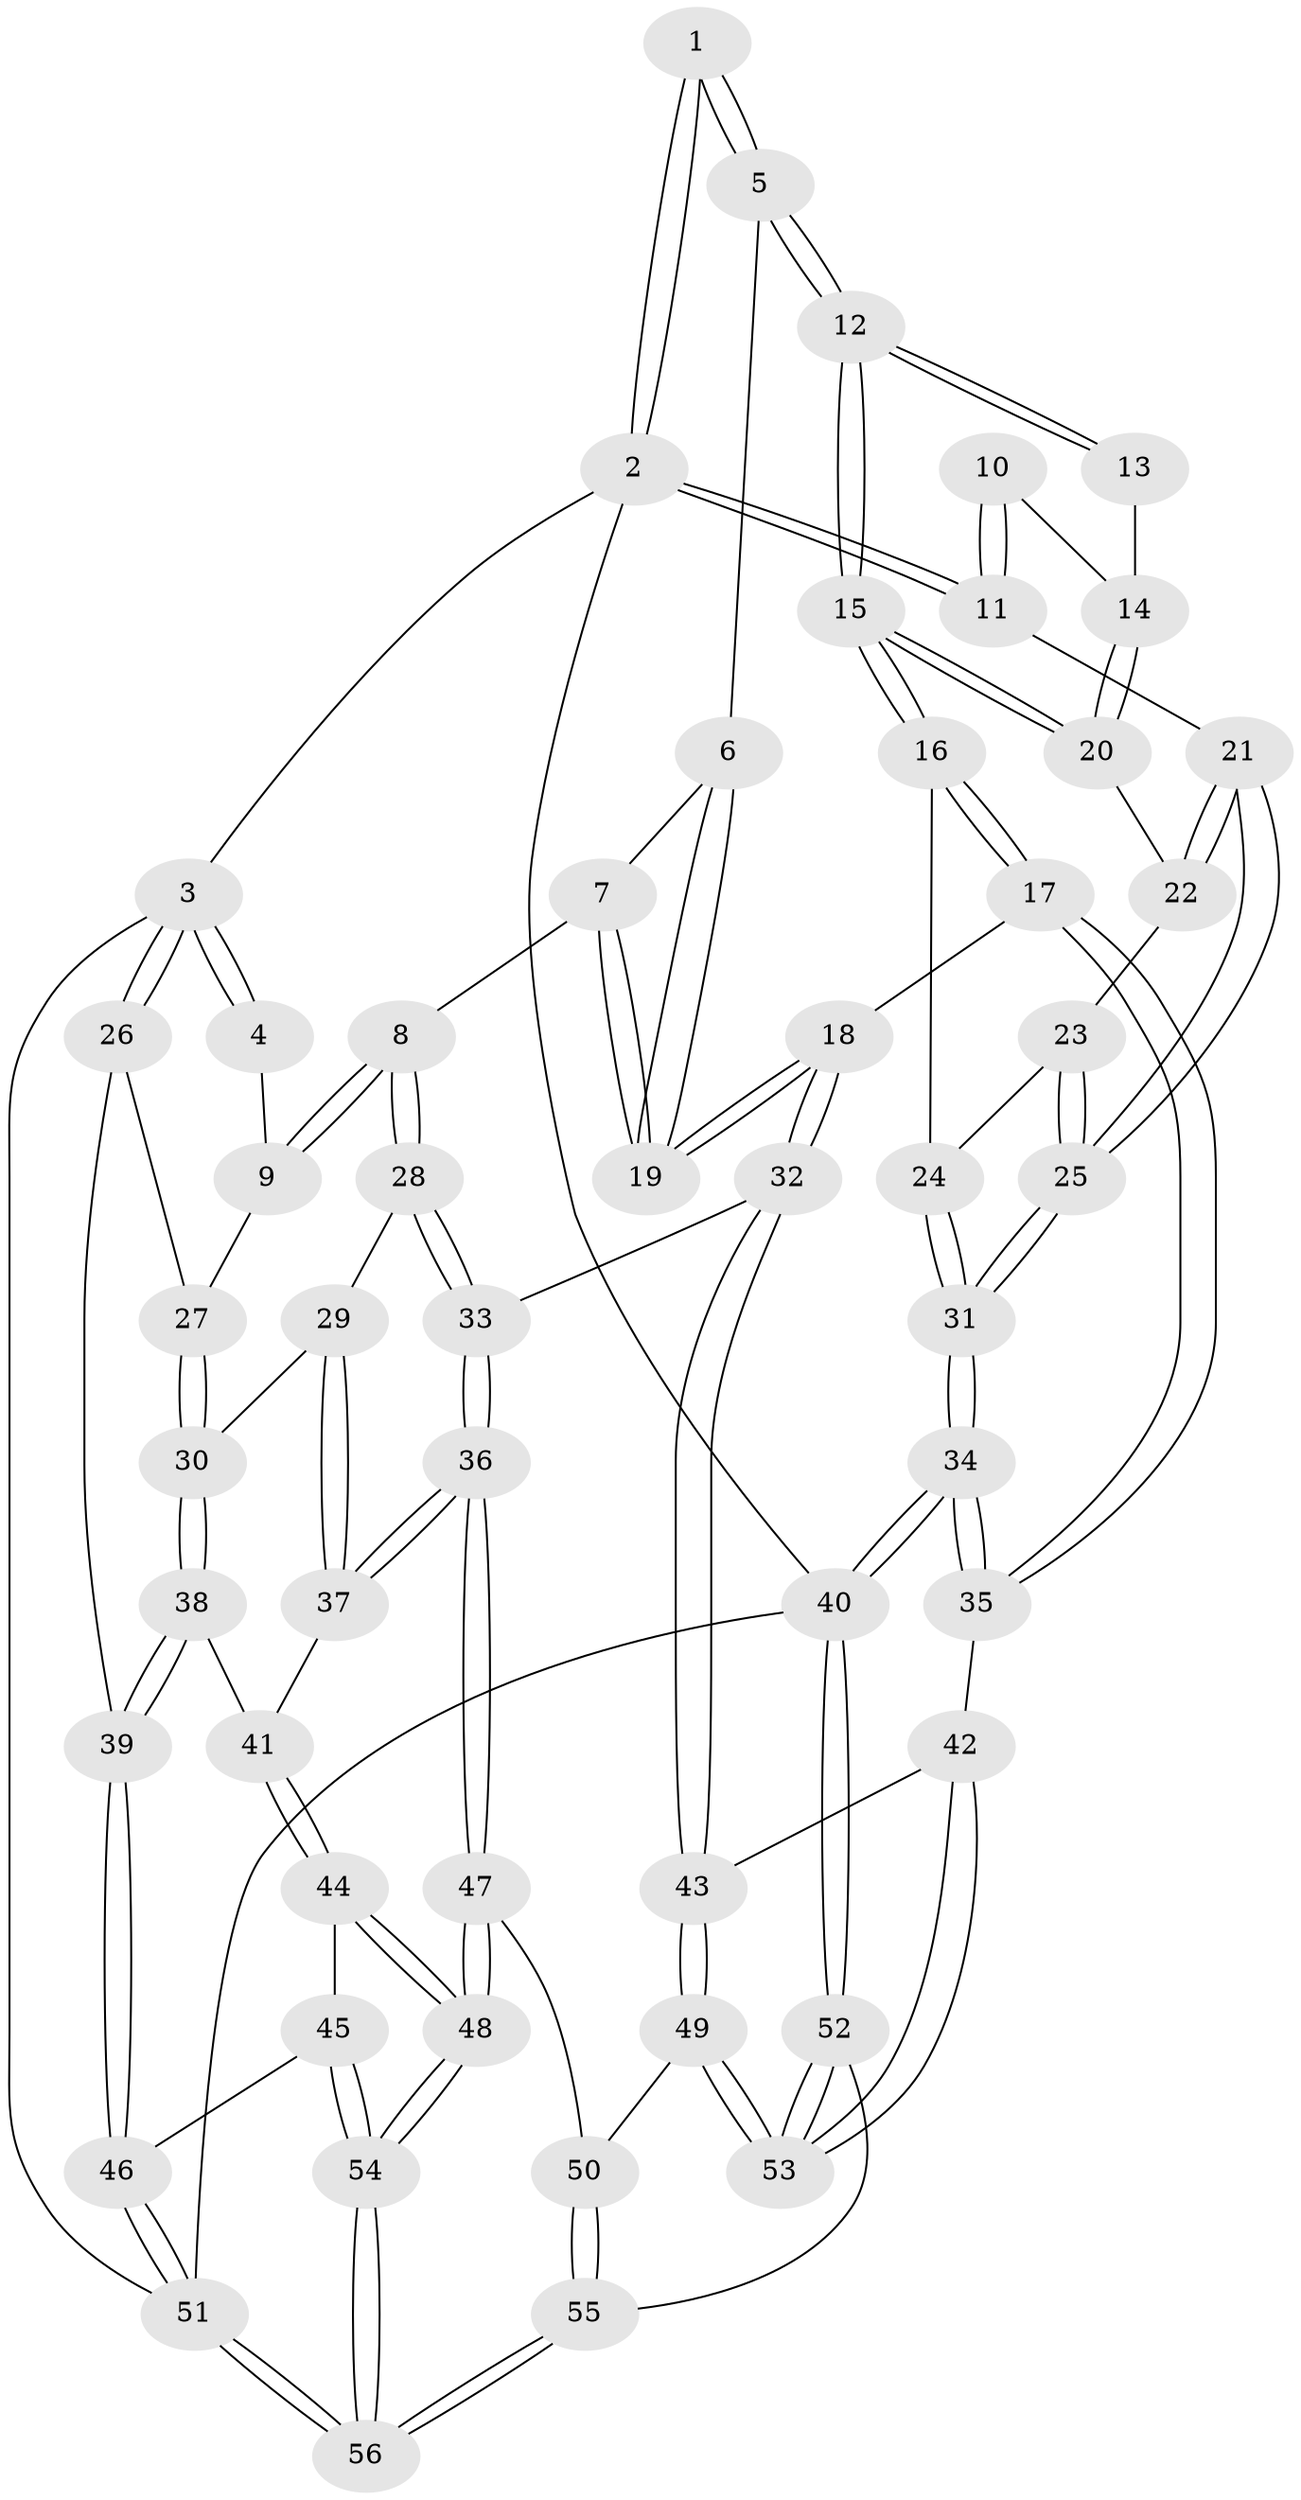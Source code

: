 // coarse degree distribution, {4: 0.3548387096774194, 7: 0.06451612903225806, 2: 0.03225806451612903, 3: 0.25806451612903225, 5: 0.1935483870967742, 6: 0.0967741935483871}
// Generated by graph-tools (version 1.1) at 2025/42/03/06/25 10:42:33]
// undirected, 56 vertices, 137 edges
graph export_dot {
graph [start="1"]
  node [color=gray90,style=filled];
  1 [pos="+0.5633065705156572+0"];
  2 [pos="+1+0"];
  3 [pos="+0+0"];
  4 [pos="+0.2062055051043775+0"];
  5 [pos="+0.5673169790432095+0"];
  6 [pos="+0.5633980250936584+0"];
  7 [pos="+0.30739834805402566+0.25808025623773395"];
  8 [pos="+0.22921514608668134+0.27632722958331263"];
  9 [pos="+0.11758395800395643+0.22973860594682993"];
  10 [pos="+1+0"];
  11 [pos="+1+0"];
  12 [pos="+0.6110699672493114+0.02008412291042858"];
  13 [pos="+0.8044584958568133+0.09142344482264773"];
  14 [pos="+0.8984618352176903+0.18528644543382472"];
  15 [pos="+0.6776790572327824+0.23106108987698246"];
  16 [pos="+0.6849338836879487+0.4027559718344094"];
  17 [pos="+0.6226341057392468+0.4929013406073343"];
  18 [pos="+0.5984582182104966+0.4995347935204308"];
  19 [pos="+0.518151175380833+0.42619507060036105"];
  20 [pos="+0.8972283171611815+0.21945322028636505"];
  21 [pos="+1+0.32403866177929164"];
  22 [pos="+0.9125597649625948+0.2590274627240384"];
  23 [pos="+0.8593481438764965+0.3457550686459118"];
  24 [pos="+0.8396622342495007+0.3736457325238215"];
  25 [pos="+1+0.37463458759060664"];
  26 [pos="+0+0.2618306492873262"];
  27 [pos="+0.05701939075301604+0.23741042448806252"];
  28 [pos="+0.22968999772531962+0.4359923162470409"];
  29 [pos="+0.19687510323600382+0.49024973791052573"];
  30 [pos="+0.09800650566054502+0.5709903623332686"];
  31 [pos="+1+0.6164798597650062"];
  32 [pos="+0.510093945758583+0.6028666083145421"];
  33 [pos="+0.4370296635379678+0.633506435177161"];
  34 [pos="+1+0.7332578161602542"];
  35 [pos="+0.8792047405260578+0.699981742454806"];
  36 [pos="+0.41512760613676075+0.6564913311021527"];
  37 [pos="+0.25964538242067337+0.6547983363263129"];
  38 [pos="+0.08541683749398304+0.5829105351037762"];
  39 [pos="+0+0.5830902476183922"];
  40 [pos="+1+1"];
  41 [pos="+0.17653569338975292+0.6929904367002606"];
  42 [pos="+0.8771298583543091+0.7016252407771189"];
  43 [pos="+0.6107869920542747+0.8100654191293432"];
  44 [pos="+0.15955399379109786+0.7702167348851419"];
  45 [pos="+0.05582126191999249+0.8114115887860655"];
  46 [pos="+0+0.7381093069924991"];
  47 [pos="+0.36469842820179+0.8513976960470766"];
  48 [pos="+0.3030588439490399+0.8864922804661571"];
  49 [pos="+0.5988724732954394+0.8884649379957887"];
  50 [pos="+0.4537352230768855+0.8957226332251735"];
  51 [pos="+0+1"];
  52 [pos="+0.7488970574248214+1"];
  53 [pos="+0.6749697904257529+0.986423158659942"];
  54 [pos="+0.1768454191804715+1"];
  55 [pos="+0.4895008937535684+1"];
  56 [pos="+0.15187710354944356+1"];
  1 -- 2;
  1 -- 2;
  1 -- 5;
  1 -- 5;
  2 -- 3;
  2 -- 11;
  2 -- 11;
  2 -- 40;
  3 -- 4;
  3 -- 4;
  3 -- 26;
  3 -- 26;
  3 -- 51;
  4 -- 9;
  5 -- 6;
  5 -- 12;
  5 -- 12;
  6 -- 7;
  6 -- 19;
  6 -- 19;
  7 -- 8;
  7 -- 19;
  7 -- 19;
  8 -- 9;
  8 -- 9;
  8 -- 28;
  8 -- 28;
  9 -- 27;
  10 -- 11;
  10 -- 11;
  10 -- 14;
  11 -- 21;
  12 -- 13;
  12 -- 13;
  12 -- 15;
  12 -- 15;
  13 -- 14;
  14 -- 20;
  14 -- 20;
  15 -- 16;
  15 -- 16;
  15 -- 20;
  15 -- 20;
  16 -- 17;
  16 -- 17;
  16 -- 24;
  17 -- 18;
  17 -- 35;
  17 -- 35;
  18 -- 19;
  18 -- 19;
  18 -- 32;
  18 -- 32;
  20 -- 22;
  21 -- 22;
  21 -- 22;
  21 -- 25;
  21 -- 25;
  22 -- 23;
  23 -- 24;
  23 -- 25;
  23 -- 25;
  24 -- 31;
  24 -- 31;
  25 -- 31;
  25 -- 31;
  26 -- 27;
  26 -- 39;
  27 -- 30;
  27 -- 30;
  28 -- 29;
  28 -- 33;
  28 -- 33;
  29 -- 30;
  29 -- 37;
  29 -- 37;
  30 -- 38;
  30 -- 38;
  31 -- 34;
  31 -- 34;
  32 -- 33;
  32 -- 43;
  32 -- 43;
  33 -- 36;
  33 -- 36;
  34 -- 35;
  34 -- 35;
  34 -- 40;
  34 -- 40;
  35 -- 42;
  36 -- 37;
  36 -- 37;
  36 -- 47;
  36 -- 47;
  37 -- 41;
  38 -- 39;
  38 -- 39;
  38 -- 41;
  39 -- 46;
  39 -- 46;
  40 -- 52;
  40 -- 52;
  40 -- 51;
  41 -- 44;
  41 -- 44;
  42 -- 43;
  42 -- 53;
  42 -- 53;
  43 -- 49;
  43 -- 49;
  44 -- 45;
  44 -- 48;
  44 -- 48;
  45 -- 46;
  45 -- 54;
  45 -- 54;
  46 -- 51;
  46 -- 51;
  47 -- 48;
  47 -- 48;
  47 -- 50;
  48 -- 54;
  48 -- 54;
  49 -- 50;
  49 -- 53;
  49 -- 53;
  50 -- 55;
  50 -- 55;
  51 -- 56;
  51 -- 56;
  52 -- 53;
  52 -- 53;
  52 -- 55;
  54 -- 56;
  54 -- 56;
  55 -- 56;
  55 -- 56;
}
